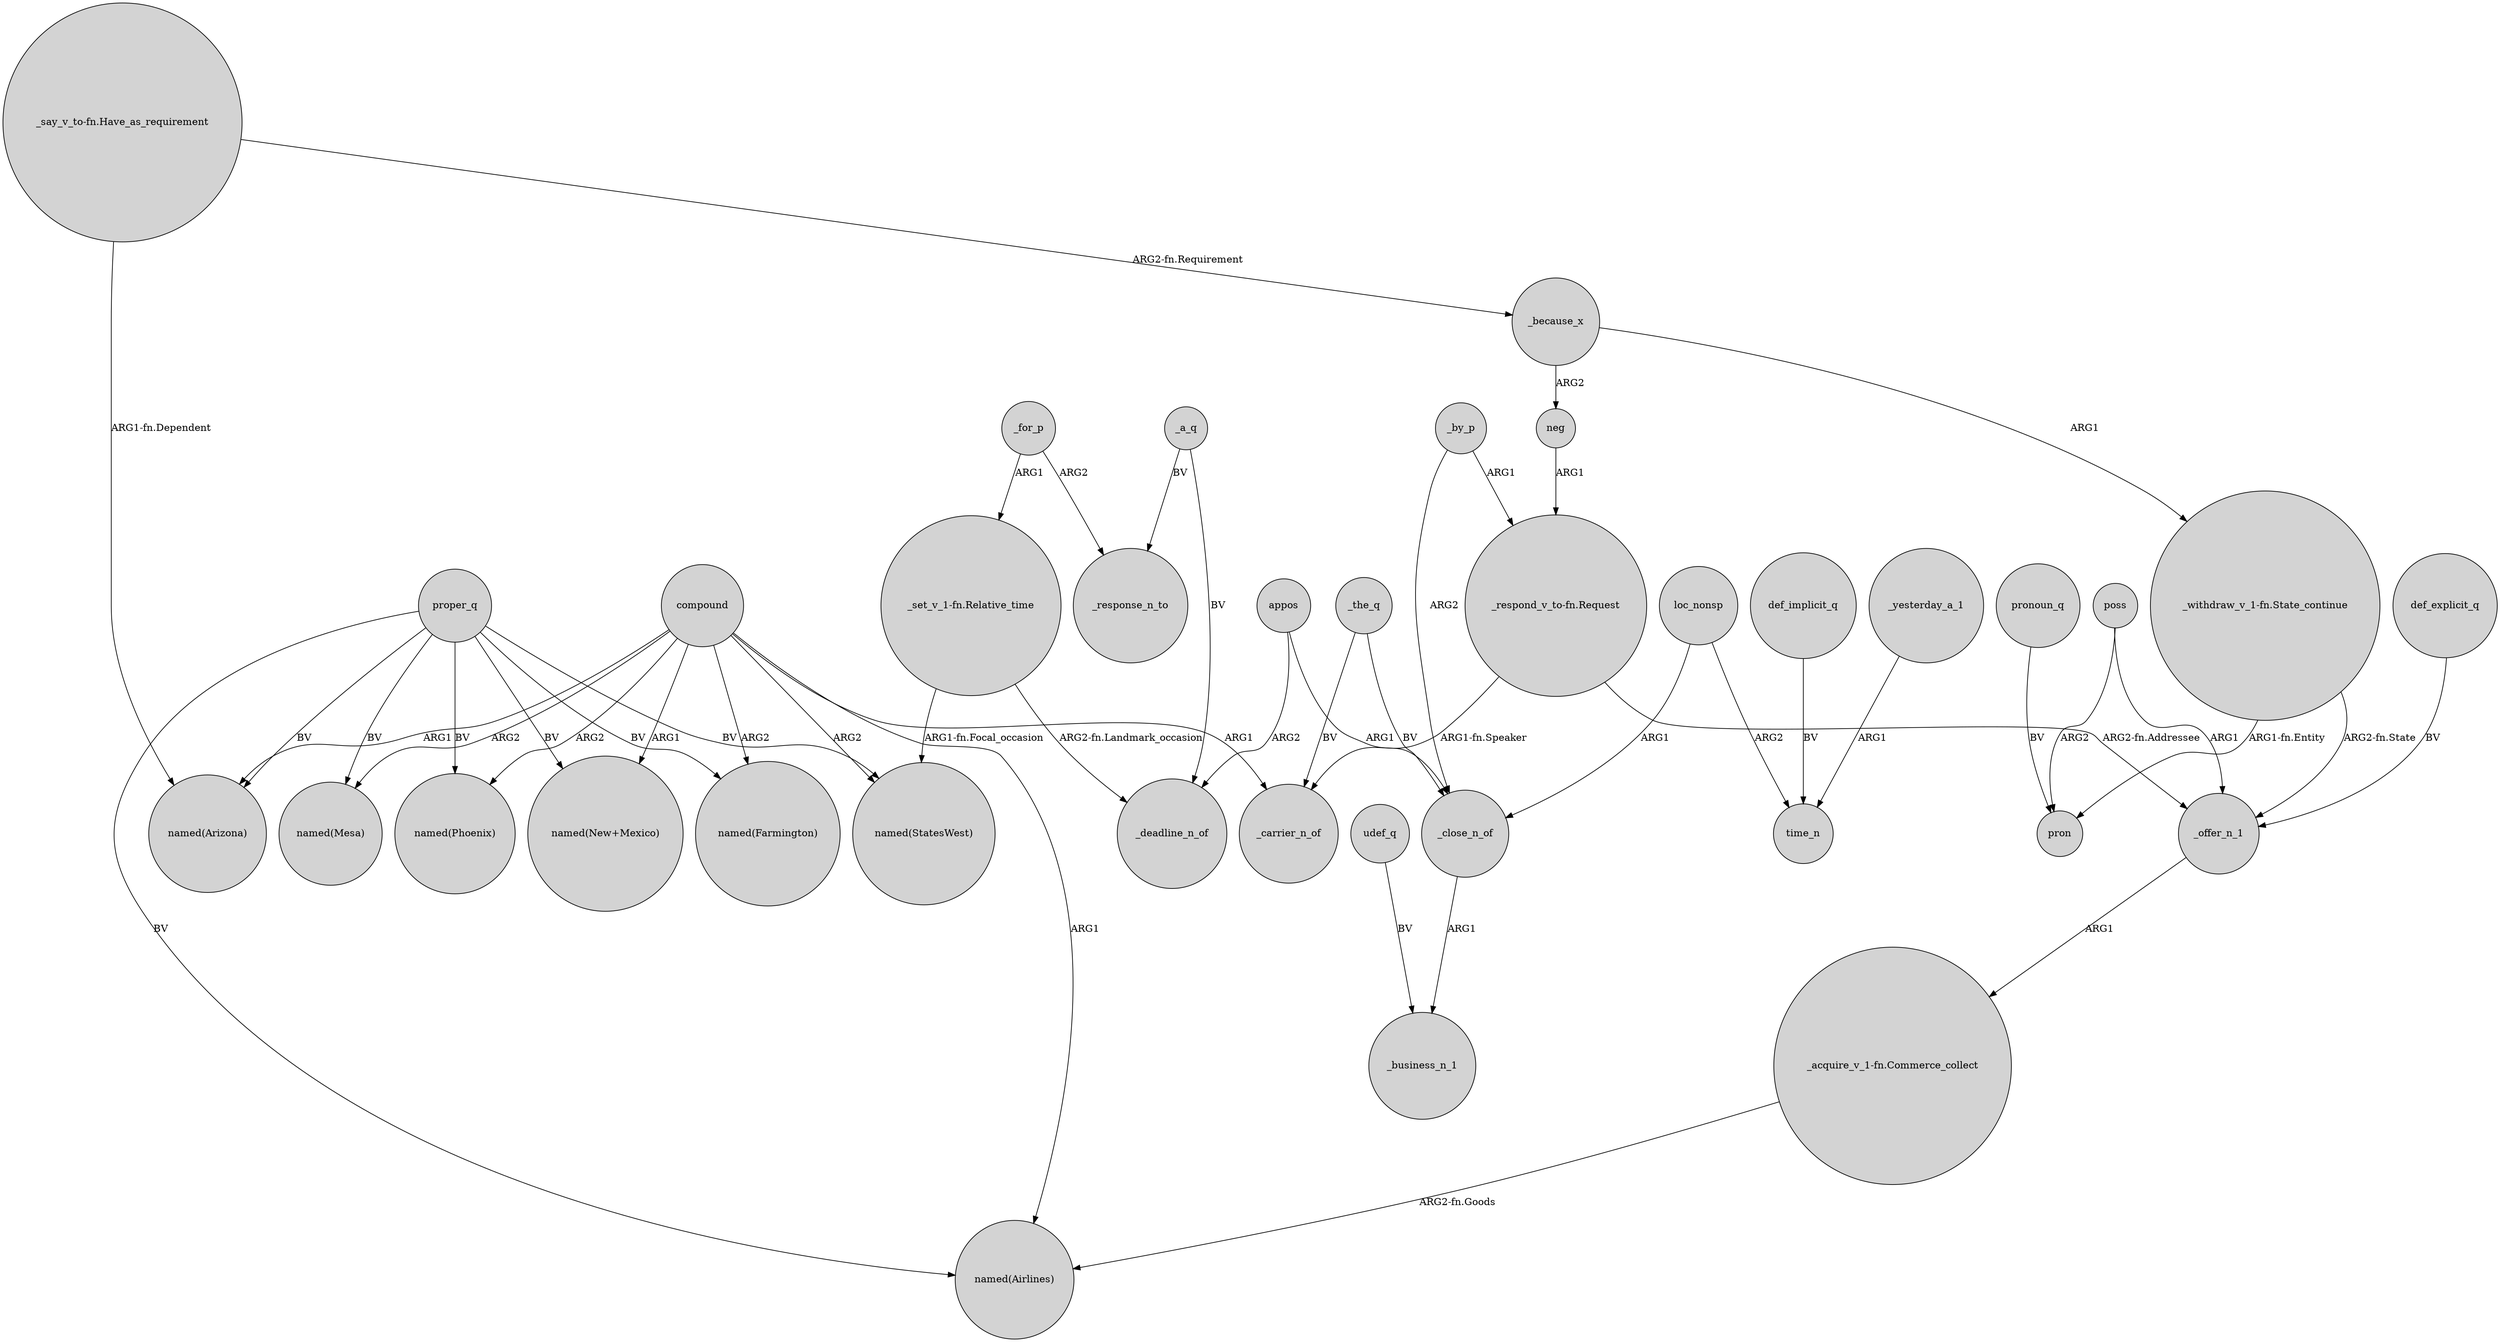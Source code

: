 digraph {
	node [shape=circle style=filled]
	_by_p -> "_respond_v_to-fn.Request" [label=ARG1]
	_a_q -> _response_n_to [label=BV]
	_offer_n_1 -> "_acquire_v_1-fn.Commerce_collect" [label=ARG1]
	compound -> "named(Airlines)" [label=ARG1]
	_for_p -> _response_n_to [label=ARG2]
	proper_q -> "named(Arizona)" [label=BV]
	proper_q -> "named(Farmington)" [label=BV]
	compound -> "named(Farmington)" [label=ARG2]
	proper_q -> "named(Phoenix)" [label=BV]
	compound -> "named(StatesWest)" [label=ARG2]
	compound -> "named(Mesa)" [label=ARG2]
	appos -> _close_n_of [label=ARG1]
	appos -> _deadline_n_of [label=ARG2]
	_yesterday_a_1 -> time_n [label=ARG1]
	compound -> "named(Phoenix)" [label=ARG2]
	"_withdraw_v_1-fn.State_continue" -> pron [label="ARG1-fn.Entity"]
	_close_n_of -> _business_n_1 [label=ARG1]
	"_say_v_to-fn.Have_as_requirement" -> _because_x [label="ARG2-fn.Requirement"]
	compound -> "named(Arizona)" [label=ARG1]
	proper_q -> "named(Airlines)" [label=BV]
	udef_q -> _business_n_1 [label=BV]
	proper_q -> "named(StatesWest)" [label=BV]
	pronoun_q -> pron [label=BV]
	poss -> _offer_n_1 [label=ARG1]
	_a_q -> _deadline_n_of [label=BV]
	poss -> pron [label=ARG2]
	"_withdraw_v_1-fn.State_continue" -> _offer_n_1 [label="ARG2-fn.State"]
	loc_nonsp -> _close_n_of [label=ARG1]
	_because_x -> "_withdraw_v_1-fn.State_continue" [label=ARG1]
	"_say_v_to-fn.Have_as_requirement" -> "named(Arizona)" [label="ARG1-fn.Dependent"]
	neg -> "_respond_v_to-fn.Request" [label=ARG1]
	_the_q -> _carrier_n_of [label=BV]
	compound -> "named(New+Mexico)" [label=ARG1]
	def_explicit_q -> _offer_n_1 [label=BV]
	"_respond_v_to-fn.Request" -> _offer_n_1 [label="ARG2-fn.Addressee"]
	proper_q -> "named(New+Mexico)" [label=BV]
	loc_nonsp -> time_n [label=ARG2]
	"_acquire_v_1-fn.Commerce_collect" -> "named(Airlines)" [label="ARG2-fn.Goods"]
	_the_q -> _close_n_of [label=BV]
	"_set_v_1-fn.Relative_time" -> _deadline_n_of [label="ARG2-fn.Landmark_occasion"]
	proper_q -> "named(Mesa)" [label=BV]
	compound -> _carrier_n_of [label=ARG1]
	"_set_v_1-fn.Relative_time" -> "named(StatesWest)" [label="ARG1-fn.Focal_occasion"]
	_for_p -> "_set_v_1-fn.Relative_time" [label=ARG1]
	def_implicit_q -> time_n [label=BV]
	_by_p -> _close_n_of [label=ARG2]
	_because_x -> neg [label=ARG2]
	"_respond_v_to-fn.Request" -> _carrier_n_of [label="ARG1-fn.Speaker"]
}

